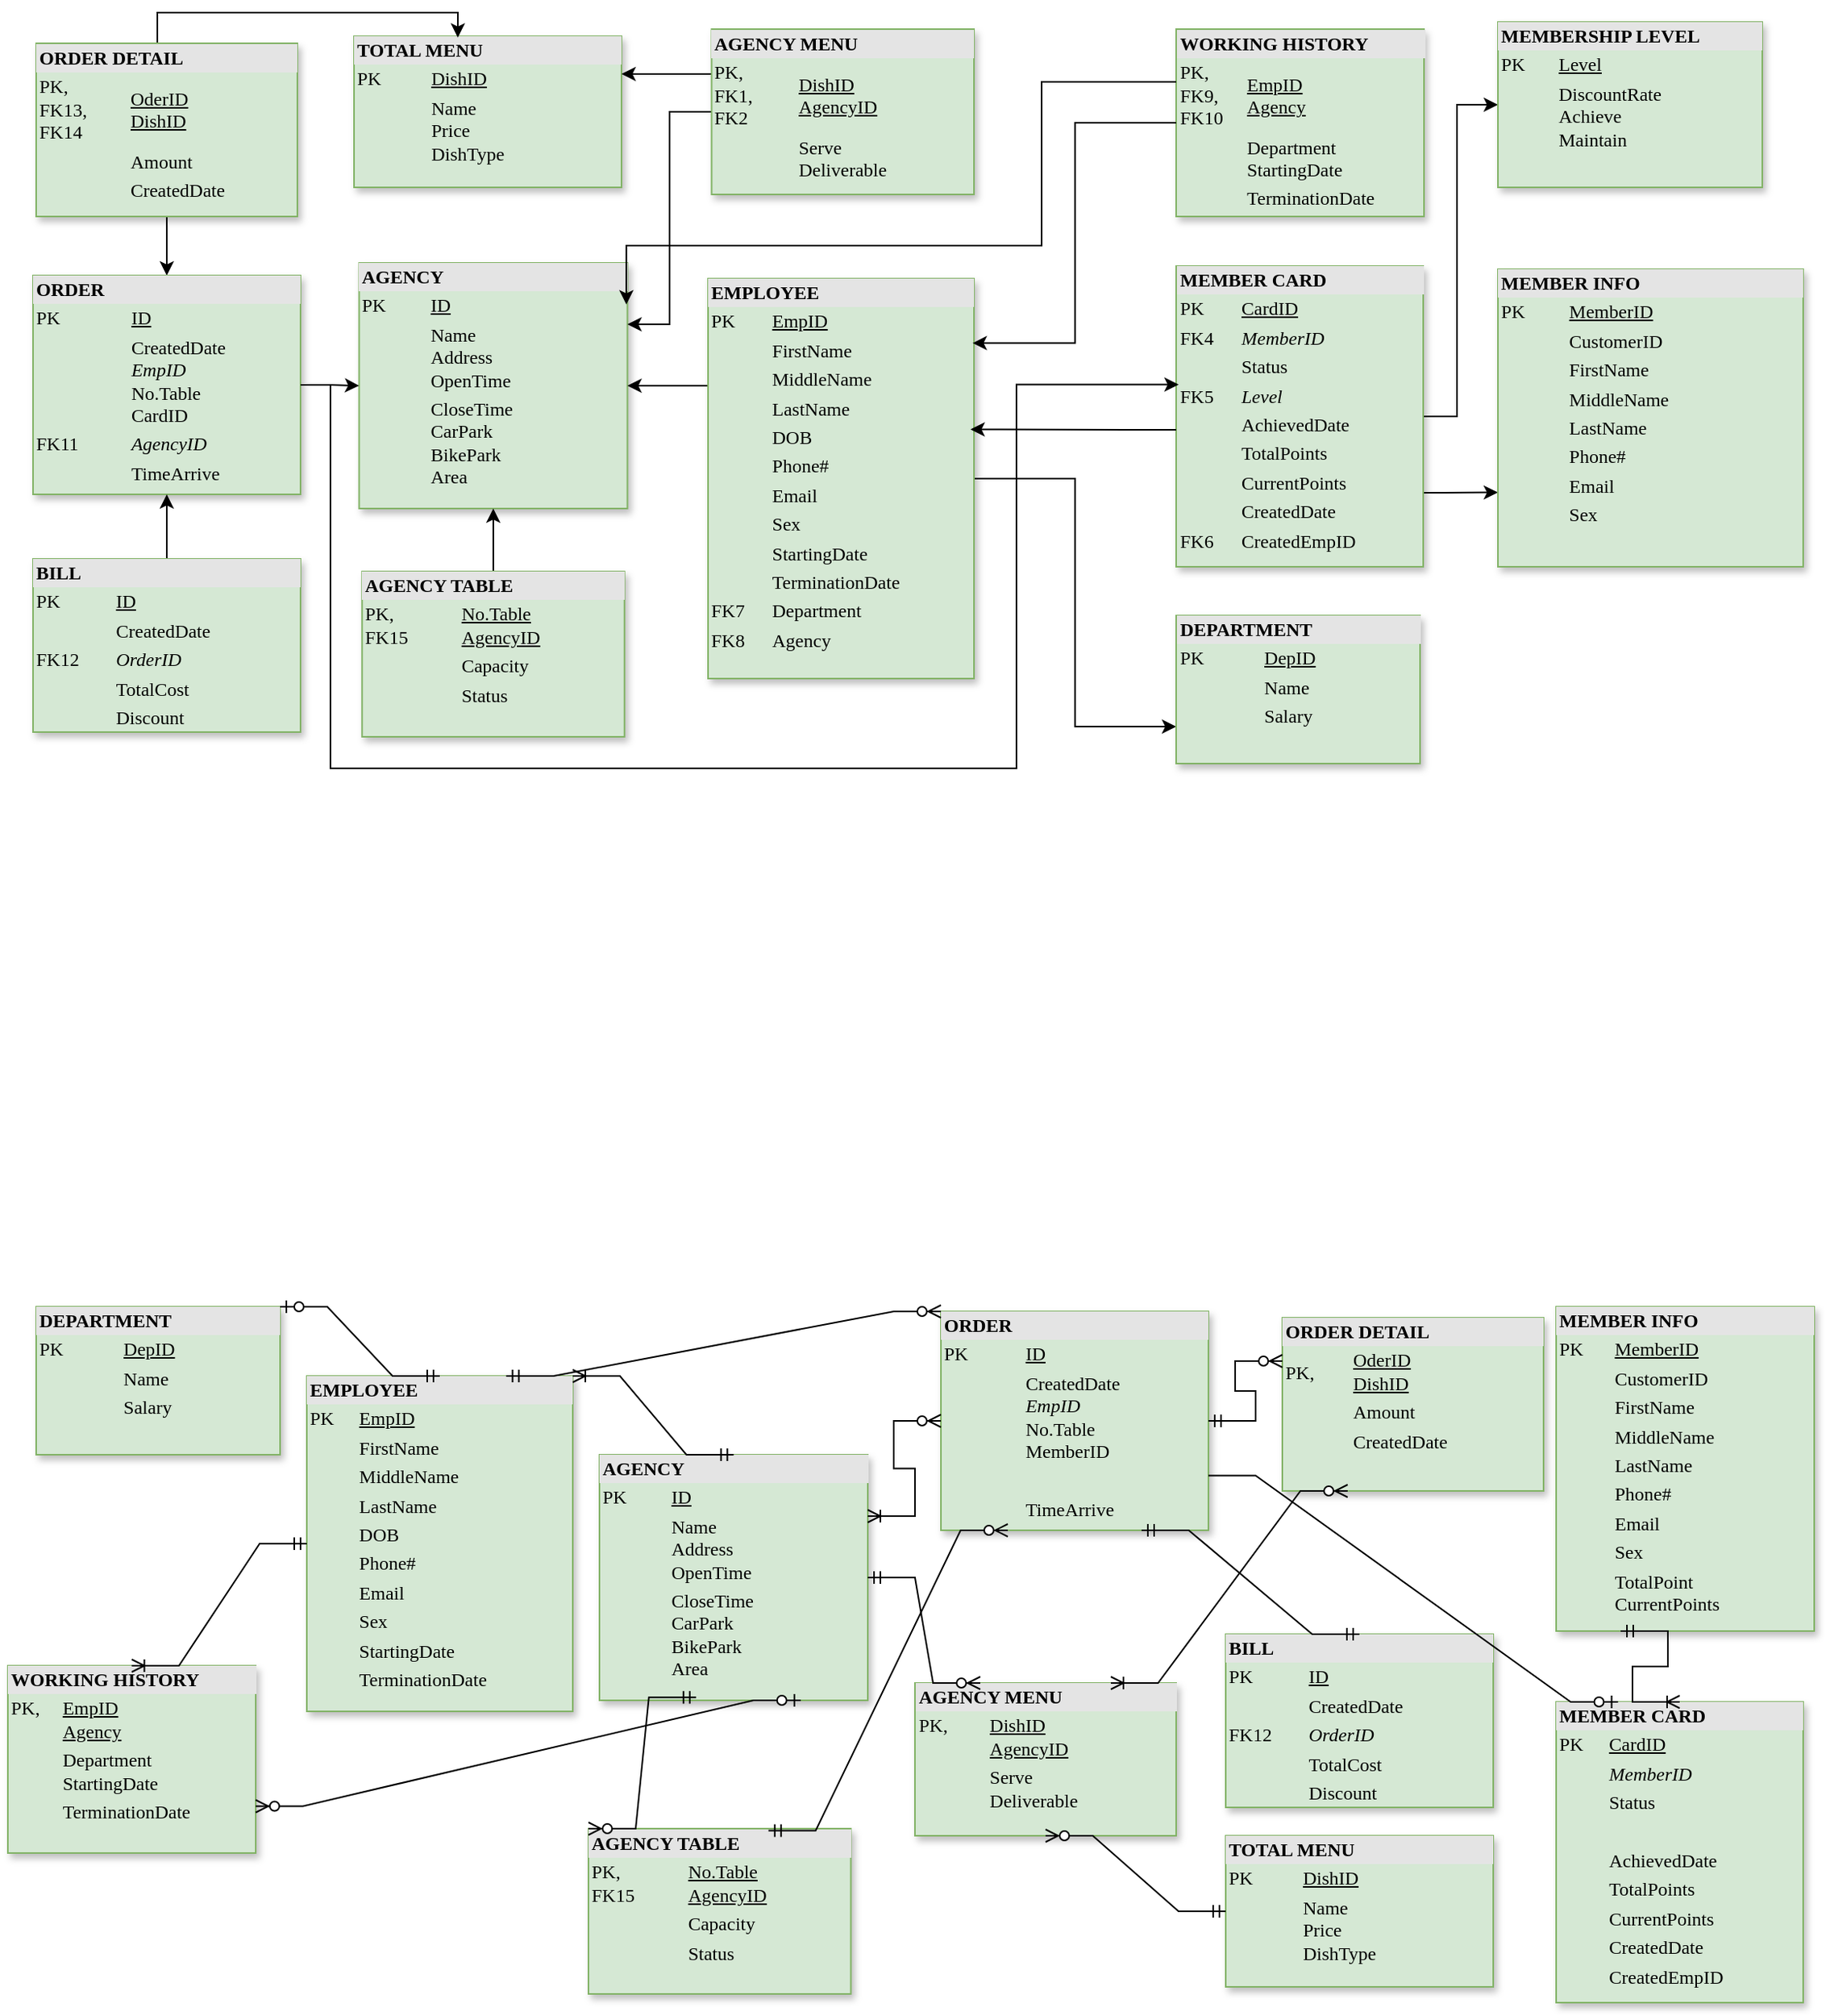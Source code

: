 <mxfile version="24.7.17">
  <diagram name="Page-1" id="2ca16b54-16f6-2749-3443-fa8db7711227">
    <mxGraphModel dx="1235" dy="614" grid="0" gridSize="10" guides="1" tooltips="1" connect="1" arrows="1" fold="1" page="1" pageScale="1" pageWidth="1169" pageHeight="827" background="none" math="0" shadow="0">
      <root>
        <mxCell id="0" />
        <mxCell id="1" parent="0" />
        <mxCell id="2ed32ef02a7f4228-1" value="&lt;div style=&quot;box-sizing:border-box;width:100%;background:#e4e4e4;padding:2px;&quot;&gt;&lt;b&gt;AGENCY&lt;/b&gt;&lt;/div&gt;&lt;table style=&quot;width:100%;font-size:1em;&quot; cellpadding=&quot;2&quot; cellspacing=&quot;0&quot;&gt;&lt;tbody&gt;&lt;tr&gt;&lt;td&gt;PK&lt;/td&gt;&lt;td&gt;&lt;u&gt;ID&lt;/u&gt;&lt;/td&gt;&lt;/tr&gt;&lt;tr&gt;&lt;td&gt;&lt;br&gt;&lt;/td&gt;&lt;td&gt;Name&lt;br&gt;Address&lt;br&gt;OpenTime&lt;/td&gt;&lt;/tr&gt;&lt;tr&gt;&lt;td&gt;&lt;/td&gt;&lt;td&gt;CloseTime&lt;br&gt;CarPark&lt;br&gt;BikePark&lt;br&gt;Area&lt;/td&gt;&lt;/tr&gt;&lt;/tbody&gt;&lt;/table&gt;" style="verticalAlign=top;align=left;overflow=fill;html=1;rounded=0;shadow=1;comic=0;labelBackgroundColor=none;strokeWidth=1;fontFamily=Verdana;fontSize=12;glass=0;fillStyle=auto;fillColor=#d5e8d4;strokeColor=#82b366;" parent="1" vertex="1">
          <mxGeometry x="227.25" y="185" width="170.5" height="156" as="geometry" />
        </mxCell>
        <mxCell id="6oDSdJ-jzybckBqlgJjw-52" style="edgeStyle=orthogonalEdgeStyle;rounded=0;orthogonalLoop=1;jettySize=auto;html=1;entryX=0;entryY=0.5;entryDx=0;entryDy=0;" parent="1" source="2ed32ef02a7f4228-10" target="6oDSdJ-jzybckBqlgJjw-8" edge="1">
          <mxGeometry relative="1" as="geometry">
            <Array as="points">
              <mxPoint x="925" y="282" />
              <mxPoint x="925" y="84" />
            </Array>
          </mxGeometry>
        </mxCell>
        <mxCell id="6oDSdJ-jzybckBqlgJjw-68" style="edgeStyle=orthogonalEdgeStyle;rounded=0;orthogonalLoop=1;jettySize=auto;html=1;entryX=0;entryY=0.75;entryDx=0;entryDy=0;" parent="1" source="2ed32ef02a7f4228-10" target="6oDSdJ-jzybckBqlgJjw-14" edge="1">
          <mxGeometry relative="1" as="geometry">
            <Array as="points">
              <mxPoint x="914" y="331" />
              <mxPoint x="914" y="331" />
            </Array>
          </mxGeometry>
        </mxCell>
        <mxCell id="2ed32ef02a7f4228-10" value="&lt;div style=&quot;box-sizing: border-box ; width: 100% ; background: #e4e4e4 ; padding: 2px&quot;&gt;&lt;b&gt;MEMBER CARD&lt;/b&gt;&lt;/div&gt;&lt;table style=&quot;width: 100% ; font-size: 1em&quot; cellpadding=&quot;2&quot; cellspacing=&quot;0&quot;&gt;&lt;tbody&gt;&lt;tr&gt;&lt;td&gt;PK&lt;/td&gt;&lt;td&gt;&lt;u&gt;CardID&lt;/u&gt;&lt;/td&gt;&lt;/tr&gt;&lt;tr&gt;&lt;td&gt;FK4&lt;/td&gt;&lt;td&gt;&lt;i&gt;MemberID&lt;/i&gt;&lt;/td&gt;&lt;/tr&gt;&lt;tr&gt;&lt;td&gt;&lt;/td&gt;&lt;td&gt;Status&lt;/td&gt;&lt;/tr&gt;&lt;tr&gt;&lt;td&gt;FK5&lt;/td&gt;&lt;td&gt;&lt;i&gt;Level&lt;/i&gt;&lt;/td&gt;&lt;/tr&gt;&lt;tr&gt;&lt;td&gt;&lt;/td&gt;&lt;td&gt;AchievedDate&lt;/td&gt;&lt;/tr&gt;&lt;tr&gt;&lt;td&gt;&lt;/td&gt;&lt;td&gt;TotalPoints&lt;/td&gt;&lt;/tr&gt;&lt;tr&gt;&lt;td&gt;&lt;/td&gt;&lt;td&gt;CurrentPoints&lt;/td&gt;&lt;/tr&gt;&lt;tr&gt;&lt;td&gt;&lt;/td&gt;&lt;td&gt;CreatedDate&lt;/td&gt;&lt;/tr&gt;&lt;tr&gt;&lt;td&gt;FK6&lt;/td&gt;&lt;td&gt;CreatedEmpID&lt;/td&gt;&lt;/tr&gt;&lt;/tbody&gt;&lt;/table&gt;" style="verticalAlign=top;align=left;overflow=fill;html=1;rounded=0;shadow=1;comic=0;labelBackgroundColor=none;strokeWidth=1;fontFamily=Verdana;fontSize=12;glass=0;fillStyle=auto;fillColor=#d5e8d4;strokeColor=#82b366;" parent="1" vertex="1">
          <mxGeometry x="746.5" y="187" width="157" height="191" as="geometry" />
        </mxCell>
        <mxCell id="6oDSdJ-jzybckBqlgJjw-4" value="&lt;div style=&quot;box-sizing:border-box;width:100%;background:#e4e4e4;padding:2px;&quot;&gt;&lt;b&gt;TOTAL MENU&lt;/b&gt;&lt;/div&gt;&lt;table style=&quot;width:100%;font-size:1em;&quot; cellpadding=&quot;2&quot; cellspacing=&quot;0&quot;&gt;&lt;tbody&gt;&lt;tr&gt;&lt;td&gt;PK&lt;/td&gt;&lt;td&gt;&lt;u&gt;DishID&lt;/u&gt;&lt;/td&gt;&lt;/tr&gt;&lt;tr&gt;&lt;td&gt;&lt;br&gt;&lt;/td&gt;&lt;td&gt;Name&lt;br&gt;Price&lt;br&gt;DishType&lt;/td&gt;&lt;/tr&gt;&lt;tr&gt;&lt;td&gt;&lt;/td&gt;&lt;td&gt;&lt;br&gt;&lt;br&gt;&lt;br&gt;&lt;/td&gt;&lt;/tr&gt;&lt;/tbody&gt;&lt;/table&gt;" style="verticalAlign=top;align=left;overflow=fill;html=1;rounded=0;shadow=1;comic=0;labelBackgroundColor=none;strokeWidth=1;fontFamily=Verdana;fontSize=12;glass=0;fillStyle=auto;fillColor=#d5e8d4;strokeColor=#82b366;" parent="1" vertex="1">
          <mxGeometry x="224" y="41" width="170" height="96" as="geometry" />
        </mxCell>
        <mxCell id="6oDSdJ-jzybckBqlgJjw-63" style="edgeStyle=orthogonalEdgeStyle;rounded=0;orthogonalLoop=1;jettySize=auto;html=1;entryX=1;entryY=0.25;entryDx=0;entryDy=0;" parent="1" source="6oDSdJ-jzybckBqlgJjw-7" target="2ed32ef02a7f4228-1" edge="1">
          <mxGeometry relative="1" as="geometry" />
        </mxCell>
        <mxCell id="6oDSdJ-jzybckBqlgJjw-67" style="edgeStyle=orthogonalEdgeStyle;rounded=0;orthogonalLoop=1;jettySize=auto;html=1;entryX=1;entryY=0.25;entryDx=0;entryDy=0;" parent="1" source="6oDSdJ-jzybckBqlgJjw-7" target="6oDSdJ-jzybckBqlgJjw-4" edge="1">
          <mxGeometry relative="1" as="geometry">
            <Array as="points">
              <mxPoint x="430" y="65" />
              <mxPoint x="430" y="65" />
            </Array>
          </mxGeometry>
        </mxCell>
        <mxCell id="6oDSdJ-jzybckBqlgJjw-7" value="&lt;div style=&quot;box-sizing: border-box ; width: 100% ; background: #e4e4e4 ; padding: 2px&quot;&gt;&lt;b&gt;AGENCY MENU&lt;/b&gt;&lt;/div&gt;&lt;table style=&quot;width: 100% ; font-size: 1em&quot; cellpadding=&quot;2&quot; cellspacing=&quot;0&quot;&gt;&lt;tbody&gt;&lt;tr&gt;&lt;td&gt;PK, &lt;br&gt;FK1, &lt;br&gt;FK2&lt;/td&gt;&lt;td&gt;&lt;u&gt;DishID&lt;br&gt;&lt;/u&gt;&lt;u&gt;AgencyID&lt;/u&gt;&lt;u&gt;&lt;br&gt;&lt;/u&gt;&lt;/td&gt;&lt;/tr&gt;&lt;tr&gt;&lt;td&gt;&lt;u&gt;&lt;br&gt;&lt;/u&gt;&lt;/td&gt;&lt;td&gt;Serve&lt;br&gt;Deliverable&lt;/td&gt;&lt;/tr&gt;&lt;tr&gt;&lt;td&gt;&lt;/td&gt;&lt;td&gt;&lt;br&gt;&lt;/td&gt;&lt;/tr&gt;&lt;/tbody&gt;&lt;/table&gt;" style="verticalAlign=top;align=left;overflow=fill;html=1;rounded=0;shadow=1;comic=0;labelBackgroundColor=none;strokeWidth=1;fontFamily=Verdana;fontSize=12;glass=0;fillStyle=auto;fillColor=#d5e8d4;strokeColor=#82b366;" parent="1" vertex="1">
          <mxGeometry x="451.25" y="36.5" width="166.75" height="105" as="geometry" />
        </mxCell>
        <mxCell id="6oDSdJ-jzybckBqlgJjw-8" value="&lt;div style=&quot;box-sizing: border-box ; width: 100% ; background: #e4e4e4 ; padding: 2px&quot;&gt;&lt;b&gt;MEMBERSHIP LEVEL&lt;/b&gt;&lt;/div&gt;&lt;table style=&quot;width: 100% ; font-size: 1em&quot; cellpadding=&quot;2&quot; cellspacing=&quot;0&quot;&gt;&lt;tbody&gt;&lt;tr&gt;&lt;td&gt;PK&lt;/td&gt;&lt;td&gt;&lt;u&gt;Level&lt;br&gt;&lt;/u&gt;&lt;/td&gt;&lt;/tr&gt;&lt;tr&gt;&lt;td&gt;&lt;u&gt;&lt;br&gt;&lt;/u&gt;&lt;/td&gt;&lt;td&gt;DiscountRate&lt;br&gt;Achieve&lt;br&gt;Maintain&lt;/td&gt;&lt;/tr&gt;&lt;tr&gt;&lt;td&gt;&lt;/td&gt;&lt;td&gt;&lt;br&gt;&lt;/td&gt;&lt;/tr&gt;&lt;/tbody&gt;&lt;/table&gt;" style="verticalAlign=top;align=left;overflow=fill;html=1;rounded=0;shadow=1;comic=0;labelBackgroundColor=none;strokeWidth=1;fontFamily=Verdana;fontSize=12;glass=0;fillStyle=auto;fillColor=#d5e8d4;strokeColor=#82b366;" parent="1" vertex="1">
          <mxGeometry x="951" y="32" width="168" height="105" as="geometry" />
        </mxCell>
        <mxCell id="6oDSdJ-jzybckBqlgJjw-14" value="&lt;div style=&quot;box-sizing: border-box ; width: 100% ; background: #e4e4e4 ; padding: 2px&quot;&gt;&lt;b&gt;MEMBER INFO&lt;/b&gt;&lt;/div&gt;&lt;table style=&quot;width: 100% ; font-size: 1em&quot; cellpadding=&quot;2&quot; cellspacing=&quot;0&quot;&gt;&lt;tbody&gt;&lt;tr&gt;&lt;td&gt;PK&lt;/td&gt;&lt;td&gt;&lt;u&gt;MemberID&lt;br&gt;&lt;/u&gt;&lt;/td&gt;&lt;/tr&gt;&lt;tr&gt;&lt;td&gt;&lt;/td&gt;&lt;td&gt;CustomerID&lt;/td&gt;&lt;/tr&gt;&lt;tr&gt;&lt;td&gt;&lt;/td&gt;&lt;td&gt;FirstName&lt;/td&gt;&lt;/tr&gt;&lt;tr&gt;&lt;td&gt;&lt;/td&gt;&lt;td&gt;MiddleName&lt;/td&gt;&lt;/tr&gt;&lt;tr&gt;&lt;td&gt;&lt;/td&gt;&lt;td&gt;LastName&lt;/td&gt;&lt;/tr&gt;&lt;tr&gt;&lt;td&gt;&lt;/td&gt;&lt;td&gt;Phone#&lt;/td&gt;&lt;/tr&gt;&lt;tr&gt;&lt;td&gt;&lt;/td&gt;&lt;td&gt;Email&lt;/td&gt;&lt;/tr&gt;&lt;tr&gt;&lt;td&gt;&lt;/td&gt;&lt;td&gt;Sex&lt;/td&gt;&lt;/tr&gt;&lt;tr&gt;&lt;td&gt;&lt;br&gt;&lt;/td&gt;&lt;td&gt;&lt;br&gt;&lt;/td&gt;&lt;/tr&gt;&lt;/tbody&gt;&lt;/table&gt;" style="verticalAlign=top;align=left;overflow=fill;html=1;rounded=0;shadow=1;comic=0;labelBackgroundColor=none;strokeWidth=1;fontFamily=Verdana;fontSize=12;glass=0;fillStyle=auto;fillColor=#d5e8d4;strokeColor=#82b366;" parent="1" vertex="1">
          <mxGeometry x="951" y="189" width="194" height="189" as="geometry" />
        </mxCell>
        <mxCell id="6oDSdJ-jzybckBqlgJjw-47" style="edgeStyle=orthogonalEdgeStyle;rounded=0;orthogonalLoop=1;jettySize=auto;html=1;entryX=0;entryY=0.75;entryDx=0;entryDy=0;" parent="1" source="6oDSdJ-jzybckBqlgJjw-17" target="6oDSdJ-jzybckBqlgJjw-19" edge="1">
          <mxGeometry relative="1" as="geometry" />
        </mxCell>
        <mxCell id="6oDSdJ-jzybckBqlgJjw-75" style="edgeStyle=orthogonalEdgeStyle;rounded=0;orthogonalLoop=1;jettySize=auto;html=1;entryX=1;entryY=0.5;entryDx=0;entryDy=0;exitX=0;exitY=0.25;exitDx=0;exitDy=0;" parent="1" source="6oDSdJ-jzybckBqlgJjw-17" target="2ed32ef02a7f4228-1" edge="1">
          <mxGeometry relative="1" as="geometry">
            <Array as="points">
              <mxPoint x="449" y="263" />
            </Array>
          </mxGeometry>
        </mxCell>
        <mxCell id="6oDSdJ-jzybckBqlgJjw-17" value="&lt;div style=&quot;box-sizing: border-box ; width: 100% ; background: #e4e4e4 ; padding: 2px&quot;&gt;&lt;b&gt;EMPLOYEE&lt;/b&gt;&lt;/div&gt;&lt;table cellspacing=&quot;0&quot; cellpadding=&quot;2&quot; style=&quot;width: 100% ; font-size: 1em&quot;&gt;&lt;tbody&gt;&lt;tr&gt;&lt;td&gt;PK&lt;/td&gt;&lt;td&gt;&lt;u&gt;EmpID&lt;br&gt;&lt;/u&gt;&lt;/td&gt;&lt;/tr&gt;&lt;tr&gt;&lt;td&gt;&lt;/td&gt;&lt;td&gt;FirstName&lt;/td&gt;&lt;/tr&gt;&lt;tr&gt;&lt;td&gt;&lt;/td&gt;&lt;td&gt;MiddleName&lt;/td&gt;&lt;/tr&gt;&lt;tr&gt;&lt;td&gt;&lt;/td&gt;&lt;td&gt;LastName&lt;/td&gt;&lt;/tr&gt;&lt;tr&gt;&lt;td&gt;&lt;/td&gt;&lt;td&gt;DOB&lt;/td&gt;&lt;/tr&gt;&lt;tr&gt;&lt;td&gt;&lt;/td&gt;&lt;td&gt;Phone#&lt;/td&gt;&lt;/tr&gt;&lt;tr&gt;&lt;td&gt;&lt;/td&gt;&lt;td&gt;Email&lt;/td&gt;&lt;/tr&gt;&lt;tr&gt;&lt;td&gt;&lt;/td&gt;&lt;td&gt;Sex&lt;/td&gt;&lt;/tr&gt;&lt;tr&gt;&lt;td&gt;&lt;/td&gt;&lt;td&gt;StartingDate&lt;/td&gt;&lt;/tr&gt;&lt;tr&gt;&lt;td&gt;&lt;/td&gt;&lt;td&gt;TerminationDate&lt;/td&gt;&lt;/tr&gt;&lt;tr&gt;&lt;td&gt;FK7&lt;/td&gt;&lt;td&gt;Department&lt;/td&gt;&lt;/tr&gt;&lt;tr&gt;&lt;td&gt;FK8&lt;/td&gt;&lt;td&gt;Agency&lt;/td&gt;&lt;/tr&gt;&lt;/tbody&gt;&lt;/table&gt;" style="verticalAlign=top;align=left;overflow=fill;html=1;rounded=0;shadow=1;comic=0;labelBackgroundColor=none;strokeWidth=1;fontFamily=Verdana;fontSize=12;glass=0;fillStyle=auto;fillColor=#d5e8d4;strokeColor=#82b366;" parent="1" vertex="1">
          <mxGeometry x="449" y="195" width="169" height="254" as="geometry" />
        </mxCell>
        <mxCell id="6oDSdJ-jzybckBqlgJjw-19" value="&lt;div style=&quot;box-sizing: border-box ; width: 100% ; background: #e4e4e4 ; padding: 2px&quot;&gt;&lt;b&gt;DEPARTMENT&lt;/b&gt;&lt;/div&gt;&lt;table style=&quot;width: 100% ; font-size: 1em&quot; cellpadding=&quot;2&quot; cellspacing=&quot;0&quot;&gt;&lt;tbody&gt;&lt;tr&gt;&lt;td&gt;PK&lt;/td&gt;&lt;td&gt;&lt;u&gt;DepID&lt;br&gt;&lt;/u&gt;&lt;/td&gt;&lt;/tr&gt;&lt;tr&gt;&lt;td&gt;&lt;/td&gt;&lt;td&gt;Name&lt;/td&gt;&lt;/tr&gt;&lt;tr&gt;&lt;td&gt;&lt;/td&gt;&lt;td&gt;Salary&lt;/td&gt;&lt;/tr&gt;&lt;/tbody&gt;&lt;/table&gt;" style="verticalAlign=top;align=left;overflow=fill;html=1;rounded=0;shadow=1;comic=0;labelBackgroundColor=none;strokeWidth=1;fontFamily=Verdana;fontSize=12;glass=0;fillStyle=auto;fillColor=#d5e8d4;strokeColor=#82b366;" parent="1" vertex="1">
          <mxGeometry x="746.5" y="409" width="155" height="94" as="geometry" />
        </mxCell>
        <mxCell id="6oDSdJ-jzybckBqlgJjw-22" value="&lt;div style=&quot;box-sizing: border-box ; width: 100% ; background: #e4e4e4 ; padding: 2px&quot;&gt;&lt;b&gt;WORKING HISTORY&lt;/b&gt;&lt;/div&gt;&lt;table cellspacing=&quot;0&quot; cellpadding=&quot;2&quot; style=&quot;width: 100% ; font-size: 1em&quot;&gt;&lt;tbody&gt;&lt;tr&gt;&lt;td&gt;PK,&lt;br&gt;FK9,&lt;br&gt;FK10&lt;/td&gt;&lt;td&gt;&lt;u&gt;EmpID&lt;/u&gt;&lt;br&gt;&lt;u&gt;Agency&lt;/u&gt;&lt;/td&gt;&lt;/tr&gt;&lt;tr&gt;&lt;td&gt;&lt;/td&gt;&lt;td&gt;Department&lt;br&gt;StartingDate&lt;/td&gt;&lt;/tr&gt;&lt;tr&gt;&lt;td&gt;&lt;/td&gt;&lt;td&gt;TerminationDate&lt;/td&gt;&lt;/tr&gt;&lt;/tbody&gt;&lt;/table&gt;" style="verticalAlign=top;align=left;overflow=fill;html=1;rounded=0;shadow=1;comic=0;labelBackgroundColor=none;strokeWidth=1;fontFamily=Verdana;fontSize=12;glass=0;fillStyle=auto;fillColor=#d5e8d4;strokeColor=#82b366;" parent="1" vertex="1">
          <mxGeometry x="746.5" y="36.5" width="157.5" height="119" as="geometry" />
        </mxCell>
        <mxCell id="6oDSdJ-jzybckBqlgJjw-46" style="edgeStyle=orthogonalEdgeStyle;rounded=0;orthogonalLoop=1;jettySize=auto;html=1;entryX=0.987;entryY=0.377;entryDx=0;entryDy=0;entryPerimeter=0;" parent="1" source="2ed32ef02a7f4228-10" target="6oDSdJ-jzybckBqlgJjw-17" edge="1">
          <mxGeometry relative="1" as="geometry">
            <Array as="points">
              <mxPoint x="715" y="291" />
              <mxPoint x="715" y="291" />
            </Array>
          </mxGeometry>
        </mxCell>
        <mxCell id="6oDSdJ-jzybckBqlgJjw-65" style="edgeStyle=orthogonalEdgeStyle;rounded=0;orthogonalLoop=1;jettySize=auto;html=1;" parent="1" source="6oDSdJ-jzybckBqlgJjw-59" target="6oDSdJ-jzybckBqlgJjw-57" edge="1">
          <mxGeometry relative="1" as="geometry" />
        </mxCell>
        <mxCell id="6oDSdJ-jzybckBqlgJjw-59" value="&lt;div style=&quot;box-sizing: border-box ; width: 100% ; background: #e4e4e4 ; padding: 2px&quot;&gt;&lt;b&gt;ORDER DETAIL&lt;/b&gt;&lt;/div&gt;&lt;table cellspacing=&quot;0&quot; cellpadding=&quot;2&quot; style=&quot;width: 100% ; font-size: 1em&quot;&gt;&lt;tbody&gt;&lt;tr&gt;&lt;td&gt;PK,&lt;br&gt;FK13,&lt;br&gt;FK14&lt;/td&gt;&lt;td&gt;&lt;u&gt;OderID&lt;/u&gt;&lt;br&gt;&lt;u&gt;DishID&lt;/u&gt;&lt;/td&gt;&lt;/tr&gt;&lt;tr&gt;&lt;td&gt;&lt;/td&gt;&lt;td&gt;Amount&lt;br&gt;&lt;/td&gt;&lt;/tr&gt;&lt;tr&gt;&lt;td&gt;&lt;/td&gt;&lt;td&gt;CreatedDate&lt;/td&gt;&lt;/tr&gt;&lt;/tbody&gt;&lt;/table&gt;" style="verticalAlign=top;align=left;overflow=fill;html=1;rounded=0;shadow=1;comic=0;labelBackgroundColor=none;strokeWidth=1;fontFamily=Verdana;fontSize=12;glass=0;fillStyle=auto;fillColor=#d5e8d4;strokeColor=#82b366;" parent="1" vertex="1">
          <mxGeometry x="22" y="45.5" width="166" height="110" as="geometry" />
        </mxCell>
        <mxCell id="q3oLLgkranHTOYc-cPBV-6" style="edgeStyle=orthogonalEdgeStyle;rounded=0;orthogonalLoop=1;jettySize=auto;html=1;entryX=0;entryY=0.5;entryDx=0;entryDy=0;" parent="1" source="6oDSdJ-jzybckBqlgJjw-57" target="2ed32ef02a7f4228-1" edge="1">
          <mxGeometry relative="1" as="geometry" />
        </mxCell>
        <mxCell id="6oDSdJ-jzybckBqlgJjw-57" value="&lt;div style=&quot;box-sizing:border-box;width:100%;background:#e4e4e4;padding:2px;&quot;&gt;&lt;b&gt;ORDER&lt;/b&gt;&lt;/div&gt;&lt;table style=&quot;width:100%;font-size:1em;&quot; cellpadding=&quot;2&quot; cellspacing=&quot;0&quot;&gt;&lt;tbody&gt;&lt;tr&gt;&lt;td&gt;PK&lt;/td&gt;&lt;td&gt;&lt;u&gt;ID&lt;/u&gt;&lt;/td&gt;&lt;/tr&gt;&lt;tr&gt;&lt;td&gt;&lt;br&gt;&amp;nbsp; &amp;nbsp; &amp;nbsp; &amp;nbsp; &amp;nbsp; &amp;nbsp; &lt;/td&gt;&lt;td&gt;CreatedDate&lt;br&gt;&lt;i&gt;EmpID&lt;/i&gt;&lt;br&gt;No.Table&lt;br&gt;CardID&amp;nbsp; &amp;nbsp; &amp;nbsp; &amp;nbsp; &amp;nbsp;&lt;/td&gt;&lt;/tr&gt;&lt;tr&gt;&lt;td&gt;FK11&lt;/td&gt;&lt;td&gt;&lt;i&gt;AgencyID&lt;/i&gt;&lt;/td&gt;&lt;/tr&gt;&lt;tr&gt;&lt;td&gt;&lt;/td&gt;&lt;td&gt;TimeArrive&lt;/td&gt;&lt;/tr&gt;&lt;/tbody&gt;&lt;/table&gt;" style="verticalAlign=top;align=left;overflow=fill;html=1;rounded=0;shadow=1;comic=0;labelBackgroundColor=none;strokeWidth=1;fontFamily=Verdana;fontSize=12;glass=0;fillStyle=auto;fillColor=#d5e8d4;strokeColor=#82b366;" parent="1" vertex="1">
          <mxGeometry x="20" y="193" width="170" height="139" as="geometry" />
        </mxCell>
        <mxCell id="6oDSdJ-jzybckBqlgJjw-73" style="edgeStyle=orthogonalEdgeStyle;rounded=0;orthogonalLoop=1;jettySize=auto;html=1;entryX=0.388;entryY=0.009;entryDx=0;entryDy=0;entryPerimeter=0;" parent="1" target="6oDSdJ-jzybckBqlgJjw-4" edge="1">
          <mxGeometry relative="1" as="geometry">
            <mxPoint x="99" y="45" as="sourcePoint" />
            <Array as="points">
              <mxPoint x="99" y="26" />
              <mxPoint x="290" y="26" />
            </Array>
          </mxGeometry>
        </mxCell>
        <mxCell id="6oDSdJ-jzybckBqlgJjw-77" style="edgeStyle=orthogonalEdgeStyle;rounded=0;orthogonalLoop=1;jettySize=auto;html=1;entryX=0.5;entryY=1;entryDx=0;entryDy=0;" parent="1" source="6oDSdJ-jzybckBqlgJjw-76" target="6oDSdJ-jzybckBqlgJjw-57" edge="1">
          <mxGeometry relative="1" as="geometry" />
        </mxCell>
        <mxCell id="6oDSdJ-jzybckBqlgJjw-76" value="&lt;div style=&quot;box-sizing:border-box;width:100%;background:#e4e4e4;padding:2px;&quot;&gt;&lt;b&gt;BILL&lt;/b&gt;&lt;/div&gt;&lt;table style=&quot;width:100%;font-size:1em;&quot; cellpadding=&quot;2&quot; cellspacing=&quot;0&quot;&gt;&lt;tbody&gt;&lt;tr&gt;&lt;td&gt;PK&lt;/td&gt;&lt;td&gt;&lt;u&gt;ID&lt;/u&gt;&lt;/td&gt;&lt;/tr&gt;&lt;tr&gt;&lt;td&gt;&amp;nbsp; &amp;nbsp; &amp;nbsp; &amp;nbsp; &amp;nbsp; &amp;nbsp;&amp;nbsp;&lt;/td&gt;&lt;td&gt;CreatedDate&amp;nbsp; &amp;nbsp; &amp;nbsp; &amp;nbsp; &amp;nbsp;&amp;nbsp;&lt;/td&gt;&lt;/tr&gt;&lt;tr&gt;&lt;td&gt;FK12&lt;/td&gt;&lt;td&gt;&lt;i&gt;OrderID&lt;/i&gt;&amp;nbsp; &amp;nbsp;&amp;nbsp;&lt;/td&gt;&lt;/tr&gt;&lt;tr&gt;&lt;td&gt;&lt;/td&gt;&lt;td&gt;TotalCost&lt;/td&gt;&lt;/tr&gt;&lt;tr&gt;&lt;td&gt;&lt;/td&gt;&lt;td&gt;Discount&lt;/td&gt;&lt;/tr&gt;&lt;/tbody&gt;&lt;/table&gt;" style="verticalAlign=top;align=left;overflow=fill;html=1;rounded=0;shadow=1;comic=0;labelBackgroundColor=none;strokeWidth=1;fontFamily=Verdana;fontSize=12;glass=0;fillStyle=auto;fillColor=#d5e8d4;strokeColor=#82b366;" parent="1" vertex="1">
          <mxGeometry x="20" y="373" width="170" height="110" as="geometry" />
        </mxCell>
        <mxCell id="6oDSdJ-jzybckBqlgJjw-80" style="edgeStyle=orthogonalEdgeStyle;rounded=0;orthogonalLoop=1;jettySize=auto;html=1;entryX=0.5;entryY=1;entryDx=0;entryDy=0;" parent="1" source="6oDSdJ-jzybckBqlgJjw-79" target="2ed32ef02a7f4228-1" edge="1">
          <mxGeometry relative="1" as="geometry" />
        </mxCell>
        <mxCell id="6oDSdJ-jzybckBqlgJjw-79" value="&lt;div style=&quot;box-sizing: border-box ; width: 100% ; background: #e4e4e4 ; padding: 2px&quot;&gt;&lt;b&gt;AGENCY TABLE&lt;/b&gt;&lt;/div&gt;&lt;table style=&quot;width: 100% ; font-size: 1em&quot; cellpadding=&quot;2&quot; cellspacing=&quot;0&quot;&gt;&lt;tbody&gt;&lt;tr&gt;&lt;td&gt;PK, &lt;br&gt;FK15&lt;br&gt;&lt;/td&gt;&lt;td&gt;&lt;u&gt;No.Table&lt;br&gt;&lt;/u&gt;&lt;u&gt;AgencyID&lt;/u&gt;&lt;u&gt;&lt;br&gt;&lt;/u&gt;&lt;/td&gt;&lt;/tr&gt;&lt;tr&gt;&lt;td&gt;&lt;u&gt;&lt;br&gt;&lt;/u&gt;&lt;/td&gt;&lt;td&gt;Capacity&lt;/td&gt;&lt;/tr&gt;&lt;tr&gt;&lt;td&gt;&lt;/td&gt;&lt;td&gt;Status&lt;/td&gt;&lt;/tr&gt;&lt;/tbody&gt;&lt;/table&gt;" style="verticalAlign=top;align=left;overflow=fill;html=1;rounded=0;shadow=1;comic=0;labelBackgroundColor=none;strokeWidth=1;fontFamily=Verdana;fontSize=12;glass=0;fillStyle=auto;fillColor=#d5e8d4;strokeColor=#82b366;" parent="1" vertex="1">
          <mxGeometry x="229.13" y="381" width="166.75" height="105" as="geometry" />
        </mxCell>
        <mxCell id="q3oLLgkranHTOYc-cPBV-7" style="edgeStyle=orthogonalEdgeStyle;rounded=0;orthogonalLoop=1;jettySize=auto;html=1;entryX=0.995;entryY=0.161;entryDx=0;entryDy=0;entryPerimeter=0;" parent="1" source="6oDSdJ-jzybckBqlgJjw-22" target="6oDSdJ-jzybckBqlgJjw-17" edge="1">
          <mxGeometry relative="1" as="geometry" />
        </mxCell>
        <mxCell id="q3oLLgkranHTOYc-cPBV-9" style="edgeStyle=orthogonalEdgeStyle;rounded=0;orthogonalLoop=1;jettySize=auto;html=1;entryX=0.996;entryY=0.169;entryDx=0;entryDy=0;entryPerimeter=0;" parent="1" source="6oDSdJ-jzybckBqlgJjw-22" target="2ed32ef02a7f4228-1" edge="1">
          <mxGeometry relative="1" as="geometry">
            <Array as="points">
              <mxPoint x="661" y="70" />
              <mxPoint x="661" y="174" />
              <mxPoint x="397" y="174" />
            </Array>
          </mxGeometry>
        </mxCell>
        <mxCell id="q3oLLgkranHTOYc-cPBV-10" style="edgeStyle=orthogonalEdgeStyle;rounded=0;orthogonalLoop=1;jettySize=auto;html=1;entryX=0.01;entryY=0.394;entryDx=0;entryDy=0;entryPerimeter=0;" parent="1" source="6oDSdJ-jzybckBqlgJjw-57" target="2ed32ef02a7f4228-10" edge="1">
          <mxGeometry relative="1" as="geometry">
            <Array as="points">
              <mxPoint x="209" y="262" />
              <mxPoint x="209" y="506" />
              <mxPoint x="645" y="506" />
              <mxPoint x="645" y="262" />
            </Array>
          </mxGeometry>
        </mxCell>
        <mxCell id="lXvXYqOru0lQ5BLbKT0R-1" value="&lt;div style=&quot;box-sizing: border-box ; width: 100% ; background: #e4e4e4 ; padding: 2px&quot;&gt;&lt;b&gt;EMPLOYEE&lt;/b&gt;&lt;/div&gt;&lt;table cellspacing=&quot;0&quot; cellpadding=&quot;2&quot; style=&quot;width: 100% ; font-size: 1em&quot;&gt;&lt;tbody&gt;&lt;tr&gt;&lt;td&gt;PK&lt;/td&gt;&lt;td&gt;&lt;u&gt;EmpID&lt;br&gt;&lt;/u&gt;&lt;/td&gt;&lt;/tr&gt;&lt;tr&gt;&lt;td&gt;&lt;/td&gt;&lt;td&gt;FirstName&lt;/td&gt;&lt;/tr&gt;&lt;tr&gt;&lt;td&gt;&lt;/td&gt;&lt;td&gt;MiddleName&lt;/td&gt;&lt;/tr&gt;&lt;tr&gt;&lt;td&gt;&lt;/td&gt;&lt;td&gt;LastName&lt;/td&gt;&lt;/tr&gt;&lt;tr&gt;&lt;td&gt;&lt;/td&gt;&lt;td&gt;DOB&lt;/td&gt;&lt;/tr&gt;&lt;tr&gt;&lt;td&gt;&lt;/td&gt;&lt;td&gt;Phone#&lt;/td&gt;&lt;/tr&gt;&lt;tr&gt;&lt;td&gt;&lt;/td&gt;&lt;td&gt;Email&lt;/td&gt;&lt;/tr&gt;&lt;tr&gt;&lt;td&gt;&lt;/td&gt;&lt;td&gt;Sex&lt;/td&gt;&lt;/tr&gt;&lt;tr&gt;&lt;td&gt;&lt;/td&gt;&lt;td&gt;StartingDate&lt;/td&gt;&lt;/tr&gt;&lt;tr&gt;&lt;td&gt;&lt;/td&gt;&lt;td&gt;TerminationDate&lt;/td&gt;&lt;/tr&gt;&lt;tr&gt;&lt;td&gt;&lt;br&gt;&lt;/td&gt;&lt;td&gt;&lt;br&gt;&lt;/td&gt;&lt;/tr&gt;&lt;/tbody&gt;&lt;/table&gt;" style="verticalAlign=top;align=left;overflow=fill;html=1;rounded=0;shadow=1;comic=0;labelBackgroundColor=none;strokeWidth=1;fontFamily=Verdana;fontSize=12;glass=0;fillStyle=auto;fillColor=#d5e8d4;strokeColor=#82b366;" vertex="1" parent="1">
          <mxGeometry x="194" y="892" width="169" height="213" as="geometry" />
        </mxCell>
        <mxCell id="lXvXYqOru0lQ5BLbKT0R-2" value="&lt;div style=&quot;box-sizing:border-box;width:100%;background:#e4e4e4;padding:2px;&quot;&gt;&lt;b&gt;AGENCY&lt;/b&gt;&lt;/div&gt;&lt;table style=&quot;width:100%;font-size:1em;&quot; cellpadding=&quot;2&quot; cellspacing=&quot;0&quot;&gt;&lt;tbody&gt;&lt;tr&gt;&lt;td&gt;PK&lt;/td&gt;&lt;td&gt;&lt;u&gt;ID&lt;/u&gt;&lt;/td&gt;&lt;/tr&gt;&lt;tr&gt;&lt;td&gt;&lt;br&gt;&lt;/td&gt;&lt;td&gt;Name&lt;br&gt;Address&lt;br&gt;OpenTime&lt;/td&gt;&lt;/tr&gt;&lt;tr&gt;&lt;td&gt;&lt;/td&gt;&lt;td&gt;CloseTime&lt;br&gt;CarPark&lt;br&gt;BikePark&lt;br&gt;Area&lt;/td&gt;&lt;/tr&gt;&lt;/tbody&gt;&lt;/table&gt;" style="verticalAlign=top;align=left;overflow=fill;html=1;rounded=0;shadow=1;comic=0;labelBackgroundColor=none;strokeWidth=1;fontFamily=Verdana;fontSize=12;glass=0;fillStyle=auto;fillColor=#d5e8d4;strokeColor=#82b366;" vertex="1" parent="1">
          <mxGeometry x="380" y="942" width="170.5" height="156" as="geometry" />
        </mxCell>
        <mxCell id="lXvXYqOru0lQ5BLbKT0R-4" value="" style="edgeStyle=entityRelationEdgeStyle;fontSize=12;html=1;endArrow=ERoneToMany;startArrow=ERmandOne;rounded=0;exitX=0.5;exitY=0;exitDx=0;exitDy=0;entryX=1;entryY=0;entryDx=0;entryDy=0;" edge="1" parent="1" source="lXvXYqOru0lQ5BLbKT0R-2" target="lXvXYqOru0lQ5BLbKT0R-1">
          <mxGeometry width="100" height="100" relative="1" as="geometry">
            <mxPoint x="379" y="1059" as="sourcePoint" />
            <mxPoint x="380" y="1005" as="targetPoint" />
            <Array as="points">
              <mxPoint x="458" y="1103" />
              <mxPoint x="348" y="893" />
            </Array>
          </mxGeometry>
        </mxCell>
        <mxCell id="lXvXYqOru0lQ5BLbKT0R-5" value="&lt;div style=&quot;box-sizing:border-box;width:100%;background:#e4e4e4;padding:2px;&quot;&gt;&lt;b&gt;ORDER&lt;/b&gt;&lt;/div&gt;&lt;table style=&quot;width:100%;font-size:1em;&quot; cellpadding=&quot;2&quot; cellspacing=&quot;0&quot;&gt;&lt;tbody&gt;&lt;tr&gt;&lt;td&gt;PK&lt;/td&gt;&lt;td&gt;&lt;u&gt;ID&lt;/u&gt;&lt;/td&gt;&lt;/tr&gt;&lt;tr&gt;&lt;td&gt;&lt;br&gt;&amp;nbsp; &amp;nbsp; &amp;nbsp; &amp;nbsp; &amp;nbsp; &amp;nbsp; &lt;/td&gt;&lt;td&gt;CreatedDate&lt;br&gt;&lt;i&gt;EmpID&lt;/i&gt;&lt;br&gt;No.Table&lt;br&gt;MemberID&amp;nbsp; &amp;nbsp; &amp;nbsp; &amp;nbsp; &amp;nbsp;&lt;/td&gt;&lt;/tr&gt;&lt;tr&gt;&lt;td&gt;&lt;br&gt;&lt;/td&gt;&lt;td&gt;&lt;/td&gt;&lt;/tr&gt;&lt;tr&gt;&lt;td&gt;&lt;/td&gt;&lt;td&gt;TimeArrive&lt;/td&gt;&lt;/tr&gt;&lt;/tbody&gt;&lt;/table&gt;" style="verticalAlign=top;align=left;overflow=fill;html=1;rounded=0;shadow=1;comic=0;labelBackgroundColor=none;strokeWidth=1;fontFamily=Verdana;fontSize=12;glass=0;fillStyle=auto;fillColor=#d5e8d4;strokeColor=#82b366;" vertex="1" parent="1">
          <mxGeometry x="597" y="851" width="170" height="139" as="geometry" />
        </mxCell>
        <mxCell id="lXvXYqOru0lQ5BLbKT0R-6" value="&lt;div style=&quot;box-sizing: border-box ; width: 100% ; background: #e4e4e4 ; padding: 2px&quot;&gt;&lt;b&gt;MEMBER INFO&lt;/b&gt;&lt;/div&gt;&lt;table style=&quot;width: 100% ; font-size: 1em&quot; cellpadding=&quot;2&quot; cellspacing=&quot;0&quot;&gt;&lt;tbody&gt;&lt;tr&gt;&lt;td&gt;PK&lt;/td&gt;&lt;td&gt;&lt;u&gt;MemberID&lt;br&gt;&lt;/u&gt;&lt;/td&gt;&lt;/tr&gt;&lt;tr&gt;&lt;td&gt;&lt;/td&gt;&lt;td&gt;CustomerID&lt;/td&gt;&lt;/tr&gt;&lt;tr&gt;&lt;td&gt;&lt;/td&gt;&lt;td&gt;FirstName&lt;/td&gt;&lt;/tr&gt;&lt;tr&gt;&lt;td&gt;&lt;/td&gt;&lt;td&gt;MiddleName&lt;/td&gt;&lt;/tr&gt;&lt;tr&gt;&lt;td&gt;&lt;/td&gt;&lt;td&gt;LastName&lt;/td&gt;&lt;/tr&gt;&lt;tr&gt;&lt;td&gt;&lt;/td&gt;&lt;td&gt;Phone#&lt;/td&gt;&lt;/tr&gt;&lt;tr&gt;&lt;td&gt;&lt;/td&gt;&lt;td&gt;Email&lt;/td&gt;&lt;/tr&gt;&lt;tr&gt;&lt;td&gt;&lt;/td&gt;&lt;td&gt;Sex&lt;/td&gt;&lt;/tr&gt;&lt;tr&gt;&lt;td&gt;&lt;br&gt;&lt;/td&gt;&lt;td&gt;TotalPoint&lt;br&gt;CurrentPoints&lt;/td&gt;&lt;/tr&gt;&lt;/tbody&gt;&lt;/table&gt;" style="verticalAlign=top;align=left;overflow=fill;html=1;rounded=0;shadow=1;comic=0;labelBackgroundColor=none;strokeWidth=1;fontFamily=Verdana;fontSize=12;glass=0;fillStyle=auto;fillColor=#d5e8d4;strokeColor=#82b366;" vertex="1" parent="1">
          <mxGeometry x="988" y="848" width="164" height="206" as="geometry" />
        </mxCell>
        <mxCell id="lXvXYqOru0lQ5BLbKT0R-7" value="&lt;div style=&quot;box-sizing: border-box ; width: 100% ; background: #e4e4e4 ; padding: 2px&quot;&gt;&lt;b&gt;MEMBER CARD&lt;/b&gt;&lt;/div&gt;&lt;table style=&quot;width: 100% ; font-size: 1em&quot; cellpadding=&quot;2&quot; cellspacing=&quot;0&quot;&gt;&lt;tbody&gt;&lt;tr&gt;&lt;td&gt;PK&lt;/td&gt;&lt;td&gt;&lt;u&gt;CardID&lt;/u&gt;&lt;/td&gt;&lt;/tr&gt;&lt;tr&gt;&lt;td&gt;&lt;br&gt;&lt;/td&gt;&lt;td&gt;&lt;i&gt;MemberID&lt;/i&gt;&lt;/td&gt;&lt;/tr&gt;&lt;tr&gt;&lt;td&gt;&lt;/td&gt;&lt;td&gt;Status&lt;/td&gt;&lt;/tr&gt;&lt;tr&gt;&lt;td&gt;&lt;br&gt;&lt;/td&gt;&lt;td&gt;&lt;br&gt;&lt;/td&gt;&lt;/tr&gt;&lt;tr&gt;&lt;td&gt;&lt;/td&gt;&lt;td&gt;AchievedDate&lt;/td&gt;&lt;/tr&gt;&lt;tr&gt;&lt;td&gt;&lt;/td&gt;&lt;td&gt;TotalPoints&lt;/td&gt;&lt;/tr&gt;&lt;tr&gt;&lt;td&gt;&lt;/td&gt;&lt;td&gt;CurrentPoints&lt;/td&gt;&lt;/tr&gt;&lt;tr&gt;&lt;td&gt;&lt;/td&gt;&lt;td&gt;CreatedDate&lt;/td&gt;&lt;/tr&gt;&lt;tr&gt;&lt;td&gt;&lt;br&gt;&lt;/td&gt;&lt;td&gt;CreatedEmpID&lt;/td&gt;&lt;/tr&gt;&lt;/tbody&gt;&lt;/table&gt;" style="verticalAlign=top;align=left;overflow=fill;html=1;rounded=0;shadow=1;comic=0;labelBackgroundColor=none;strokeWidth=1;fontFamily=Verdana;fontSize=12;glass=0;fillStyle=auto;fillColor=#d5e8d4;strokeColor=#82b366;" vertex="1" parent="1">
          <mxGeometry x="988" y="1099" width="157" height="191" as="geometry" />
        </mxCell>
        <mxCell id="lXvXYqOru0lQ5BLbKT0R-8" value="" style="edgeStyle=entityRelationEdgeStyle;fontSize=12;html=1;endArrow=ERoneToMany;startArrow=ERmandOne;rounded=0;entryX=0.5;entryY=0;entryDx=0;entryDy=0;exitX=0.25;exitY=1;exitDx=0;exitDy=0;" edge="1" parent="1" source="lXvXYqOru0lQ5BLbKT0R-6" target="lXvXYqOru0lQ5BLbKT0R-7">
          <mxGeometry width="100" height="100" relative="1" as="geometry">
            <mxPoint x="899" y="1089" as="sourcePoint" />
            <mxPoint x="984" y="959" as="targetPoint" />
            <Array as="points">
              <mxPoint x="889" y="1074" />
              <mxPoint x="896" y="1101" />
              <mxPoint x="892" y="1077" />
              <mxPoint x="896" y="1202" />
              <mxPoint x="899" y="1083" />
              <mxPoint x="889" y="1112" />
              <mxPoint x="892" y="1121" />
            </Array>
          </mxGeometry>
        </mxCell>
        <mxCell id="lXvXYqOru0lQ5BLbKT0R-9" value="" style="edgeStyle=entityRelationEdgeStyle;fontSize=12;html=1;endArrow=ERoneToMany;startArrow=ERzeroToMany;rounded=0;exitX=0;exitY=0.5;exitDx=0;exitDy=0;entryX=1;entryY=0.25;entryDx=0;entryDy=0;" edge="1" parent="1" source="lXvXYqOru0lQ5BLbKT0R-5" target="lXvXYqOru0lQ5BLbKT0R-2">
          <mxGeometry width="100" height="100" relative="1" as="geometry">
            <mxPoint x="502" y="1160" as="sourcePoint" />
            <mxPoint x="602" y="1060" as="targetPoint" />
          </mxGeometry>
        </mxCell>
        <mxCell id="lXvXYqOru0lQ5BLbKT0R-10" value="" style="edgeStyle=entityRelationEdgeStyle;fontSize=12;html=1;endArrow=ERzeroToMany;startArrow=ERmandOne;rounded=0;entryX=0;entryY=0;entryDx=0;entryDy=0;exitX=0.75;exitY=0;exitDx=0;exitDy=0;" edge="1" parent="1" source="lXvXYqOru0lQ5BLbKT0R-1" target="lXvXYqOru0lQ5BLbKT0R-5">
          <mxGeometry width="100" height="100" relative="1" as="geometry">
            <mxPoint x="197" y="914" as="sourcePoint" />
            <mxPoint x="602" y="1060" as="targetPoint" />
          </mxGeometry>
        </mxCell>
        <mxCell id="lXvXYqOru0lQ5BLbKT0R-11" value="&lt;div style=&quot;box-sizing:border-box;width:100%;background:#e4e4e4;padding:2px;&quot;&gt;&lt;b&gt;BILL&lt;/b&gt;&lt;/div&gt;&lt;table style=&quot;width:100%;font-size:1em;&quot; cellpadding=&quot;2&quot; cellspacing=&quot;0&quot;&gt;&lt;tbody&gt;&lt;tr&gt;&lt;td&gt;PK&lt;/td&gt;&lt;td&gt;&lt;u&gt;ID&lt;/u&gt;&lt;/td&gt;&lt;/tr&gt;&lt;tr&gt;&lt;td&gt;&amp;nbsp; &amp;nbsp; &amp;nbsp; &amp;nbsp; &amp;nbsp; &amp;nbsp;&amp;nbsp;&lt;/td&gt;&lt;td&gt;CreatedDate&amp;nbsp; &amp;nbsp; &amp;nbsp; &amp;nbsp; &amp;nbsp;&amp;nbsp;&lt;/td&gt;&lt;/tr&gt;&lt;tr&gt;&lt;td&gt;FK12&lt;/td&gt;&lt;td&gt;&lt;i&gt;OrderID&lt;/i&gt;&amp;nbsp; &amp;nbsp;&amp;nbsp;&lt;/td&gt;&lt;/tr&gt;&lt;tr&gt;&lt;td&gt;&lt;/td&gt;&lt;td&gt;TotalCost&lt;/td&gt;&lt;/tr&gt;&lt;tr&gt;&lt;td&gt;&lt;/td&gt;&lt;td&gt;Discount&lt;/td&gt;&lt;/tr&gt;&lt;/tbody&gt;&lt;/table&gt;" style="verticalAlign=top;align=left;overflow=fill;html=1;rounded=0;shadow=1;comic=0;labelBackgroundColor=none;strokeWidth=1;fontFamily=Verdana;fontSize=12;glass=0;fillStyle=auto;fillColor=#d5e8d4;strokeColor=#82b366;" vertex="1" parent="1">
          <mxGeometry x="778" y="1056" width="170" height="110" as="geometry" />
        </mxCell>
        <mxCell id="lXvXYqOru0lQ5BLbKT0R-12" value="" style="edgeStyle=entityRelationEdgeStyle;fontSize=12;html=1;endArrow=ERmandOne;startArrow=ERmandOne;rounded=0;exitX=0.5;exitY=0;exitDx=0;exitDy=0;entryX=0.75;entryY=1;entryDx=0;entryDy=0;" edge="1" parent="1" source="lXvXYqOru0lQ5BLbKT0R-11" target="lXvXYqOru0lQ5BLbKT0R-5">
          <mxGeometry width="100" height="100" relative="1" as="geometry">
            <mxPoint x="675" y="1082" as="sourcePoint" />
            <mxPoint x="784" y="1026" as="targetPoint" />
            <Array as="points">
              <mxPoint x="705" y="1041" />
            </Array>
          </mxGeometry>
        </mxCell>
        <mxCell id="lXvXYqOru0lQ5BLbKT0R-13" value="&lt;div style=&quot;box-sizing:border-box;width:100%;background:#e4e4e4;padding:2px;&quot;&gt;&lt;b&gt;TOTAL MENU&lt;/b&gt;&lt;/div&gt;&lt;table style=&quot;width:100%;font-size:1em;&quot; cellpadding=&quot;2&quot; cellspacing=&quot;0&quot;&gt;&lt;tbody&gt;&lt;tr&gt;&lt;td&gt;PK&lt;/td&gt;&lt;td&gt;&lt;u&gt;DishID&lt;/u&gt;&lt;/td&gt;&lt;/tr&gt;&lt;tr&gt;&lt;td&gt;&lt;br&gt;&lt;/td&gt;&lt;td&gt;Name&lt;br&gt;Price&lt;br&gt;DishType&lt;/td&gt;&lt;/tr&gt;&lt;tr&gt;&lt;td&gt;&lt;/td&gt;&lt;td&gt;&lt;br&gt;&lt;br&gt;&lt;br&gt;&lt;/td&gt;&lt;/tr&gt;&lt;/tbody&gt;&lt;/table&gt;" style="verticalAlign=top;align=left;overflow=fill;html=1;rounded=0;shadow=1;comic=0;labelBackgroundColor=none;strokeWidth=1;fontFamily=Verdana;fontSize=12;glass=0;fillStyle=auto;fillColor=#d5e8d4;strokeColor=#82b366;" vertex="1" parent="1">
          <mxGeometry x="778" y="1184" width="170" height="96" as="geometry" />
        </mxCell>
        <mxCell id="lXvXYqOru0lQ5BLbKT0R-14" value="" style="edgeStyle=entityRelationEdgeStyle;fontSize=12;html=1;endArrow=ERzeroToOne;endFill=1;rounded=0;entryX=0.25;entryY=0;entryDx=0;entryDy=0;exitX=1;exitY=0.75;exitDx=0;exitDy=0;" edge="1" parent="1" source="lXvXYqOru0lQ5BLbKT0R-5" target="lXvXYqOru0lQ5BLbKT0R-7">
          <mxGeometry width="100" height="100" relative="1" as="geometry">
            <mxPoint x="773" y="1059" as="sourcePoint" />
            <mxPoint x="992.71" y="1180.106" as="targetPoint" />
            <Array as="points">
              <mxPoint x="908" y="1058" />
            </Array>
          </mxGeometry>
        </mxCell>
        <mxCell id="lXvXYqOru0lQ5BLbKT0R-15" value="&lt;div style=&quot;box-sizing: border-box ; width: 100% ; background: #e4e4e4 ; padding: 2px&quot;&gt;&lt;b&gt;ORDER DETAIL&lt;/b&gt;&lt;/div&gt;&lt;table cellspacing=&quot;0&quot; cellpadding=&quot;2&quot; style=&quot;width: 100% ; font-size: 1em&quot;&gt;&lt;tbody&gt;&lt;tr&gt;&lt;td&gt;PK,&lt;br&gt;&lt;/td&gt;&lt;td&gt;&lt;u&gt;OderID&lt;/u&gt;&lt;br&gt;&lt;u&gt;DishID&lt;/u&gt;&lt;/td&gt;&lt;/tr&gt;&lt;tr&gt;&lt;td&gt;&lt;/td&gt;&lt;td&gt;Amount&lt;br&gt;&lt;/td&gt;&lt;/tr&gt;&lt;tr&gt;&lt;td&gt;&lt;/td&gt;&lt;td&gt;CreatedDate&lt;/td&gt;&lt;/tr&gt;&lt;/tbody&gt;&lt;/table&gt;" style="verticalAlign=top;align=left;overflow=fill;html=1;rounded=0;shadow=1;comic=0;labelBackgroundColor=none;strokeWidth=1;fontFamily=Verdana;fontSize=12;glass=0;fillStyle=auto;fillColor=#d5e8d4;strokeColor=#82b366;" vertex="1" parent="1">
          <mxGeometry x="814" y="855" width="166" height="110" as="geometry" />
        </mxCell>
        <mxCell id="lXvXYqOru0lQ5BLbKT0R-16" value="" style="edgeStyle=entityRelationEdgeStyle;fontSize=12;html=1;endArrow=ERzeroToMany;startArrow=ERmandOne;rounded=0;entryX=0;entryY=0.25;entryDx=0;entryDy=0;" edge="1" parent="1" source="lXvXYqOru0lQ5BLbKT0R-5" target="lXvXYqOru0lQ5BLbKT0R-15">
          <mxGeometry width="100" height="100" relative="1" as="geometry">
            <mxPoint x="773" y="934" as="sourcePoint" />
            <mxPoint x="873" y="834" as="targetPoint" />
          </mxGeometry>
        </mxCell>
        <mxCell id="lXvXYqOru0lQ5BLbKT0R-17" value="&lt;div style=&quot;box-sizing: border-box ; width: 100% ; background: #e4e4e4 ; padding: 2px&quot;&gt;&lt;b&gt;AGENCY MENU&lt;/b&gt;&lt;/div&gt;&lt;table style=&quot;width: 100% ; font-size: 1em&quot; cellpadding=&quot;2&quot; cellspacing=&quot;0&quot;&gt;&lt;tbody&gt;&lt;tr&gt;&lt;td&gt;PK, &lt;br&gt;&lt;br&gt;&lt;/td&gt;&lt;td&gt;&lt;u&gt;DishID&lt;br&gt;&lt;/u&gt;&lt;u&gt;AgencyID&lt;/u&gt;&lt;u&gt;&lt;br&gt;&lt;/u&gt;&lt;/td&gt;&lt;/tr&gt;&lt;tr&gt;&lt;td&gt;&lt;u&gt;&lt;br&gt;&lt;/u&gt;&lt;/td&gt;&lt;td&gt;Serve&lt;br&gt;Deliverable&lt;/td&gt;&lt;/tr&gt;&lt;tr&gt;&lt;td&gt;&lt;/td&gt;&lt;td&gt;&lt;br&gt;&lt;/td&gt;&lt;/tr&gt;&lt;/tbody&gt;&lt;/table&gt;" style="verticalAlign=top;align=left;overflow=fill;html=1;rounded=0;shadow=1;comic=0;labelBackgroundColor=none;strokeWidth=1;fontFamily=Verdana;fontSize=12;glass=0;fillStyle=auto;fillColor=#d5e8d4;strokeColor=#82b366;" vertex="1" parent="1">
          <mxGeometry x="580.5" y="1087" width="166" height="97" as="geometry" />
        </mxCell>
        <mxCell id="lXvXYqOru0lQ5BLbKT0R-18" value="" style="edgeStyle=entityRelationEdgeStyle;fontSize=12;html=1;endArrow=ERzeroToMany;startArrow=ERmandOne;rounded=0;entryX=0.25;entryY=0;entryDx=0;entryDy=0;exitX=1;exitY=0.5;exitDx=0;exitDy=0;" edge="1" parent="1" source="lXvXYqOru0lQ5BLbKT0R-2" target="lXvXYqOru0lQ5BLbKT0R-17">
          <mxGeometry width="100" height="100" relative="1" as="geometry">
            <mxPoint x="406" y="1094" as="sourcePoint" />
            <mxPoint x="506" y="994" as="targetPoint" />
          </mxGeometry>
        </mxCell>
        <mxCell id="lXvXYqOru0lQ5BLbKT0R-19" value="" style="edgeStyle=entityRelationEdgeStyle;fontSize=12;html=1;endArrow=ERzeroToMany;startArrow=ERmandOne;rounded=0;entryX=0.5;entryY=1;entryDx=0;entryDy=0;exitX=0;exitY=0.5;exitDx=0;exitDy=0;" edge="1" parent="1" source="lXvXYqOru0lQ5BLbKT0R-13" target="lXvXYqOru0lQ5BLbKT0R-17">
          <mxGeometry width="100" height="100" relative="1" as="geometry">
            <mxPoint x="608" y="1247" as="sourcePoint" />
            <mxPoint x="649" y="1316" as="targetPoint" />
            <Array as="points">
              <mxPoint x="728" y="1411" />
              <mxPoint x="570" y="1230" />
              <mxPoint x="693" y="1282" />
            </Array>
          </mxGeometry>
        </mxCell>
        <mxCell id="lXvXYqOru0lQ5BLbKT0R-20" value="" style="edgeStyle=entityRelationEdgeStyle;fontSize=12;html=1;endArrow=ERoneToMany;startArrow=ERzeroToMany;rounded=0;entryX=0.75;entryY=0;entryDx=0;entryDy=0;exitX=0.25;exitY=1;exitDx=0;exitDy=0;" edge="1" parent="1" source="lXvXYqOru0lQ5BLbKT0R-15" target="lXvXYqOru0lQ5BLbKT0R-17">
          <mxGeometry width="100" height="100" relative="1" as="geometry">
            <mxPoint x="773" y="1170" as="sourcePoint" />
            <mxPoint x="873" y="1070" as="targetPoint" />
            <Array as="points">
              <mxPoint x="842" y="1114" />
            </Array>
          </mxGeometry>
        </mxCell>
        <mxCell id="lXvXYqOru0lQ5BLbKT0R-21" value="&lt;div style=&quot;box-sizing: border-box ; width: 100% ; background: #e4e4e4 ; padding: 2px&quot;&gt;&lt;b&gt;AGENCY TABLE&lt;/b&gt;&lt;/div&gt;&lt;table style=&quot;width: 100% ; font-size: 1em&quot; cellpadding=&quot;2&quot; cellspacing=&quot;0&quot;&gt;&lt;tbody&gt;&lt;tr&gt;&lt;td&gt;PK, &lt;br&gt;FK15&lt;br&gt;&lt;/td&gt;&lt;td&gt;&lt;u&gt;No.Table&lt;br&gt;&lt;/u&gt;&lt;u&gt;AgencyID&lt;/u&gt;&lt;u&gt;&lt;br&gt;&lt;/u&gt;&lt;/td&gt;&lt;/tr&gt;&lt;tr&gt;&lt;td&gt;&lt;u&gt;&lt;br&gt;&lt;/u&gt;&lt;/td&gt;&lt;td&gt;Capacity&lt;/td&gt;&lt;/tr&gt;&lt;tr&gt;&lt;td&gt;&lt;/td&gt;&lt;td&gt;Status&lt;/td&gt;&lt;/tr&gt;&lt;/tbody&gt;&lt;/table&gt;" style="verticalAlign=top;align=left;overflow=fill;html=1;rounded=0;shadow=1;comic=0;labelBackgroundColor=none;strokeWidth=1;fontFamily=Verdana;fontSize=12;glass=0;fillStyle=auto;fillColor=#d5e8d4;strokeColor=#82b366;" vertex="1" parent="1">
          <mxGeometry x="373" y="1179.5" width="166.75" height="105" as="geometry" />
        </mxCell>
        <mxCell id="lXvXYqOru0lQ5BLbKT0R-22" value="" style="edgeStyle=entityRelationEdgeStyle;fontSize=12;html=1;endArrow=ERzeroToMany;startArrow=ERmandOne;rounded=0;exitX=0.36;exitY=0.988;exitDx=0;exitDy=0;exitPerimeter=0;entryX=0;entryY=0;entryDx=0;entryDy=0;" edge="1" parent="1" source="lXvXYqOru0lQ5BLbKT0R-2" target="lXvXYqOru0lQ5BLbKT0R-21">
          <mxGeometry width="100" height="100" relative="1" as="geometry">
            <mxPoint x="502" y="1160" as="sourcePoint" />
            <mxPoint x="469" y="1138" as="targetPoint" />
            <Array as="points">
              <mxPoint x="424" y="1137" />
            </Array>
          </mxGeometry>
        </mxCell>
        <mxCell id="lXvXYqOru0lQ5BLbKT0R-23" value="" style="edgeStyle=entityRelationEdgeStyle;fontSize=12;html=1;endArrow=ERzeroToMany;startArrow=ERmandOne;rounded=0;exitX=0.686;exitY=0.012;exitDx=0;exitDy=0;exitPerimeter=0;entryX=0.25;entryY=1;entryDx=0;entryDy=0;" edge="1" parent="1" source="lXvXYqOru0lQ5BLbKT0R-21" target="lXvXYqOru0lQ5BLbKT0R-5">
          <mxGeometry width="100" height="100" relative="1" as="geometry">
            <mxPoint x="502" y="1160" as="sourcePoint" />
            <mxPoint x="602" y="1060" as="targetPoint" />
          </mxGeometry>
        </mxCell>
        <mxCell id="lXvXYqOru0lQ5BLbKT0R-24" value="&lt;div style=&quot;box-sizing: border-box ; width: 100% ; background: #e4e4e4 ; padding: 2px&quot;&gt;&lt;b&gt;DEPARTMENT&lt;/b&gt;&lt;/div&gt;&lt;table style=&quot;width: 100% ; font-size: 1em&quot; cellpadding=&quot;2&quot; cellspacing=&quot;0&quot;&gt;&lt;tbody&gt;&lt;tr&gt;&lt;td&gt;PK&lt;/td&gt;&lt;td&gt;&lt;u&gt;DepID&lt;br&gt;&lt;/u&gt;&lt;/td&gt;&lt;/tr&gt;&lt;tr&gt;&lt;td&gt;&lt;/td&gt;&lt;td&gt;Name&lt;/td&gt;&lt;/tr&gt;&lt;tr&gt;&lt;td&gt;&lt;/td&gt;&lt;td&gt;Salary&lt;/td&gt;&lt;/tr&gt;&lt;/tbody&gt;&lt;/table&gt;" style="verticalAlign=top;align=left;overflow=fill;html=1;rounded=0;shadow=1;comic=0;labelBackgroundColor=none;strokeWidth=1;fontFamily=Verdana;fontSize=12;glass=0;fillStyle=auto;fillColor=#d5e8d4;strokeColor=#82b366;" vertex="1" parent="1">
          <mxGeometry x="22" y="848" width="155" height="94" as="geometry" />
        </mxCell>
        <mxCell id="lXvXYqOru0lQ5BLbKT0R-25" value="" style="edgeStyle=entityRelationEdgeStyle;fontSize=12;html=1;endArrow=ERzeroToOne;startArrow=ERmandOne;rounded=0;exitX=0.5;exitY=0;exitDx=0;exitDy=0;entryX=1;entryY=0;entryDx=0;entryDy=0;" edge="1" parent="1" source="lXvXYqOru0lQ5BLbKT0R-1" target="lXvXYqOru0lQ5BLbKT0R-24">
          <mxGeometry width="100" height="100" relative="1" as="geometry">
            <mxPoint x="502" y="1042" as="sourcePoint" />
            <mxPoint x="602" y="942" as="targetPoint" />
          </mxGeometry>
        </mxCell>
        <mxCell id="lXvXYqOru0lQ5BLbKT0R-26" value="&lt;div style=&quot;box-sizing: border-box ; width: 100% ; background: #e4e4e4 ; padding: 2px&quot;&gt;&lt;b&gt;WORKING HISTORY&lt;/b&gt;&lt;/div&gt;&lt;table cellspacing=&quot;0&quot; cellpadding=&quot;2&quot; style=&quot;width: 100% ; font-size: 1em&quot;&gt;&lt;tbody&gt;&lt;tr&gt;&lt;td&gt;PK,&lt;br&gt;&lt;br&gt;&lt;/td&gt;&lt;td&gt;&lt;u&gt;EmpID&lt;/u&gt;&lt;br&gt;&lt;u&gt;Agency&lt;/u&gt;&lt;/td&gt;&lt;/tr&gt;&lt;tr&gt;&lt;td&gt;&lt;/td&gt;&lt;td&gt;Department&lt;br&gt;StartingDate&lt;/td&gt;&lt;/tr&gt;&lt;tr&gt;&lt;td&gt;&lt;/td&gt;&lt;td&gt;TerminationDate&lt;/td&gt;&lt;/tr&gt;&lt;/tbody&gt;&lt;/table&gt;" style="verticalAlign=top;align=left;overflow=fill;html=1;rounded=0;shadow=1;comic=0;labelBackgroundColor=none;strokeWidth=1;fontFamily=Verdana;fontSize=12;glass=0;fillStyle=auto;fillColor=#d5e8d4;strokeColor=#82b366;" vertex="1" parent="1">
          <mxGeometry x="4" y="1076" width="157.5" height="119" as="geometry" />
        </mxCell>
        <mxCell id="lXvXYqOru0lQ5BLbKT0R-27" value="" style="edgeStyle=entityRelationEdgeStyle;fontSize=12;html=1;endArrow=ERoneToMany;startArrow=ERmandOne;rounded=0;exitX=0;exitY=0.5;exitDx=0;exitDy=0;entryX=0.5;entryY=0;entryDx=0;entryDy=0;" edge="1" parent="1" source="lXvXYqOru0lQ5BLbKT0R-1" target="lXvXYqOru0lQ5BLbKT0R-26">
          <mxGeometry width="100" height="100" relative="1" as="geometry">
            <mxPoint x="229.13" y="1244.5" as="sourcePoint" />
            <mxPoint x="329.13" y="1144.5" as="targetPoint" />
          </mxGeometry>
        </mxCell>
        <mxCell id="lXvXYqOru0lQ5BLbKT0R-31" value="" style="edgeStyle=entityRelationEdgeStyle;fontSize=12;html=1;endArrow=ERzeroToMany;startArrow=ERzeroToOne;rounded=0;exitX=0.75;exitY=1;exitDx=0;exitDy=0;entryX=1;entryY=0.75;entryDx=0;entryDy=0;" edge="1" parent="1" source="lXvXYqOru0lQ5BLbKT0R-2" target="lXvXYqOru0lQ5BLbKT0R-26">
          <mxGeometry width="100" height="100" relative="1" as="geometry">
            <mxPoint x="188" y="1226" as="sourcePoint" />
            <mxPoint x="288" y="1126" as="targetPoint" />
          </mxGeometry>
        </mxCell>
      </root>
    </mxGraphModel>
  </diagram>
</mxfile>
